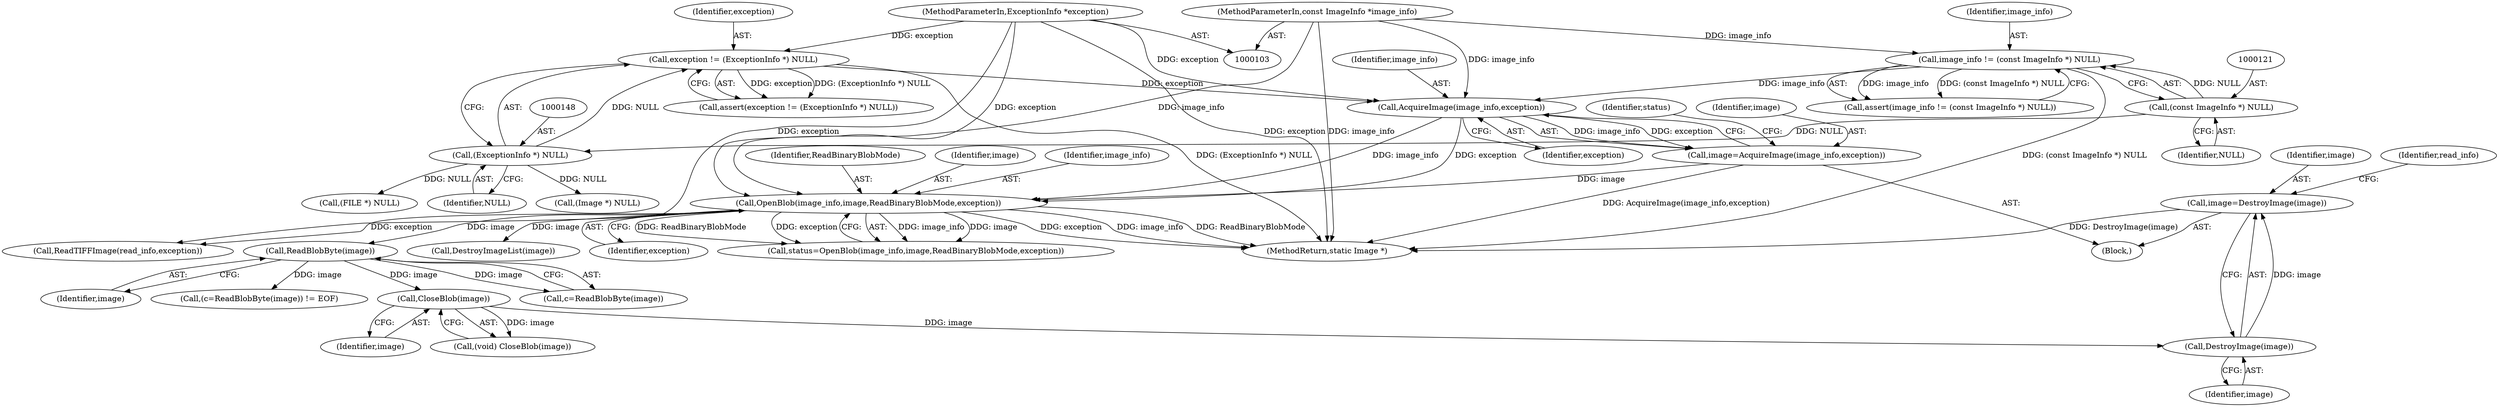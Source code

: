 digraph "0_ImageMagick_4e914bbe371433f0590cefdf3bd5f3a5710069f9@pointer" {
"1000465" [label="(Call,image=DestroyImage(image))"];
"1000467" [label="(Call,DestroyImage(image))"];
"1000463" [label="(Call,CloseBlob(image))"];
"1000426" [label="(Call,ReadBlobByte(image))"];
"1000163" [label="(Call,OpenBlob(image_info,image,ReadBinaryBlobMode,exception))"];
"1000158" [label="(Call,AcquireImage(image_info,exception))"];
"1000118" [label="(Call,image_info != (const ImageInfo *) NULL)"];
"1000104" [label="(MethodParameterIn,const ImageInfo *image_info)"];
"1000120" [label="(Call,(const ImageInfo *) NULL)"];
"1000145" [label="(Call,exception != (ExceptionInfo *) NULL)"];
"1000105" [label="(MethodParameterIn,ExceptionInfo *exception)"];
"1000147" [label="(Call,(ExceptionInfo *) NULL)"];
"1000156" [label="(Call,image=AcquireImage(image_info,exception))"];
"1000166" [label="(Identifier,ReadBinaryBlobMode)"];
"1000175" [label="(Call,DestroyImageList(image))"];
"1000467" [label="(Call,DestroyImage(image))"];
"1000486" [label="(Call,ReadTIFFImage(read_info,exception))"];
"1000464" [label="(Identifier,image)"];
"1000427" [label="(Identifier,image)"];
"1000122" [label="(Identifier,NULL)"];
"1000424" [label="(Call,c=ReadBlobByte(image))"];
"1000167" [label="(Identifier,exception)"];
"1000157" [label="(Identifier,image)"];
"1000104" [label="(MethodParameterIn,const ImageInfo *image_info)"];
"1000117" [label="(Call,assert(image_info != (const ImageInfo *) NULL))"];
"1000165" [label="(Identifier,image)"];
"1000466" [label="(Identifier,image)"];
"1000120" [label="(Call,(const ImageInfo *) NULL)"];
"1000161" [label="(Call,status=OpenBlob(image_info,image,ReadBinaryBlobMode,exception))"];
"1000156" [label="(Call,image=AcquireImage(image_info,exception))"];
"1000468" [label="(Identifier,image)"];
"1000164" [label="(Identifier,image_info)"];
"1000118" [label="(Call,image_info != (const ImageInfo *) NULL)"];
"1000465" [label="(Call,image=DestroyImage(image))"];
"1000119" [label="(Identifier,image_info)"];
"1000160" [label="(Identifier,exception)"];
"1000542" [label="(MethodReturn,static Image *)"];
"1000147" [label="(Call,(ExceptionInfo *) NULL)"];
"1000146" [label="(Identifier,exception)"];
"1000183" [label="(Call,(FILE *) NULL)"];
"1000178" [label="(Call,(Image *) NULL)"];
"1000461" [label="(Call,(void) CloseBlob(image))"];
"1000159" [label="(Identifier,image_info)"];
"1000162" [label="(Identifier,status)"];
"1000163" [label="(Call,OpenBlob(image_info,image,ReadBinaryBlobMode,exception))"];
"1000470" [label="(Identifier,read_info)"];
"1000106" [label="(Block,)"];
"1000423" [label="(Call,(c=ReadBlobByte(image)) != EOF)"];
"1000149" [label="(Identifier,NULL)"];
"1000426" [label="(Call,ReadBlobByte(image))"];
"1000463" [label="(Call,CloseBlob(image))"];
"1000145" [label="(Call,exception != (ExceptionInfo *) NULL)"];
"1000105" [label="(MethodParameterIn,ExceptionInfo *exception)"];
"1000158" [label="(Call,AcquireImage(image_info,exception))"];
"1000144" [label="(Call,assert(exception != (ExceptionInfo *) NULL))"];
"1000465" -> "1000106"  [label="AST: "];
"1000465" -> "1000467"  [label="CFG: "];
"1000466" -> "1000465"  [label="AST: "];
"1000467" -> "1000465"  [label="AST: "];
"1000470" -> "1000465"  [label="CFG: "];
"1000465" -> "1000542"  [label="DDG: DestroyImage(image)"];
"1000467" -> "1000465"  [label="DDG: image"];
"1000467" -> "1000468"  [label="CFG: "];
"1000468" -> "1000467"  [label="AST: "];
"1000463" -> "1000467"  [label="DDG: image"];
"1000463" -> "1000461"  [label="AST: "];
"1000463" -> "1000464"  [label="CFG: "];
"1000464" -> "1000463"  [label="AST: "];
"1000461" -> "1000463"  [label="CFG: "];
"1000463" -> "1000461"  [label="DDG: image"];
"1000426" -> "1000463"  [label="DDG: image"];
"1000426" -> "1000424"  [label="AST: "];
"1000426" -> "1000427"  [label="CFG: "];
"1000427" -> "1000426"  [label="AST: "];
"1000424" -> "1000426"  [label="CFG: "];
"1000426" -> "1000423"  [label="DDG: image"];
"1000426" -> "1000424"  [label="DDG: image"];
"1000163" -> "1000426"  [label="DDG: image"];
"1000163" -> "1000161"  [label="AST: "];
"1000163" -> "1000167"  [label="CFG: "];
"1000164" -> "1000163"  [label="AST: "];
"1000165" -> "1000163"  [label="AST: "];
"1000166" -> "1000163"  [label="AST: "];
"1000167" -> "1000163"  [label="AST: "];
"1000161" -> "1000163"  [label="CFG: "];
"1000163" -> "1000542"  [label="DDG: image_info"];
"1000163" -> "1000542"  [label="DDG: ReadBinaryBlobMode"];
"1000163" -> "1000542"  [label="DDG: exception"];
"1000163" -> "1000161"  [label="DDG: image_info"];
"1000163" -> "1000161"  [label="DDG: image"];
"1000163" -> "1000161"  [label="DDG: ReadBinaryBlobMode"];
"1000163" -> "1000161"  [label="DDG: exception"];
"1000158" -> "1000163"  [label="DDG: image_info"];
"1000158" -> "1000163"  [label="DDG: exception"];
"1000104" -> "1000163"  [label="DDG: image_info"];
"1000156" -> "1000163"  [label="DDG: image"];
"1000105" -> "1000163"  [label="DDG: exception"];
"1000163" -> "1000175"  [label="DDG: image"];
"1000163" -> "1000486"  [label="DDG: exception"];
"1000158" -> "1000156"  [label="AST: "];
"1000158" -> "1000160"  [label="CFG: "];
"1000159" -> "1000158"  [label="AST: "];
"1000160" -> "1000158"  [label="AST: "];
"1000156" -> "1000158"  [label="CFG: "];
"1000158" -> "1000156"  [label="DDG: image_info"];
"1000158" -> "1000156"  [label="DDG: exception"];
"1000118" -> "1000158"  [label="DDG: image_info"];
"1000104" -> "1000158"  [label="DDG: image_info"];
"1000145" -> "1000158"  [label="DDG: exception"];
"1000105" -> "1000158"  [label="DDG: exception"];
"1000118" -> "1000117"  [label="AST: "];
"1000118" -> "1000120"  [label="CFG: "];
"1000119" -> "1000118"  [label="AST: "];
"1000120" -> "1000118"  [label="AST: "];
"1000117" -> "1000118"  [label="CFG: "];
"1000118" -> "1000542"  [label="DDG: (const ImageInfo *) NULL"];
"1000118" -> "1000117"  [label="DDG: image_info"];
"1000118" -> "1000117"  [label="DDG: (const ImageInfo *) NULL"];
"1000104" -> "1000118"  [label="DDG: image_info"];
"1000120" -> "1000118"  [label="DDG: NULL"];
"1000104" -> "1000103"  [label="AST: "];
"1000104" -> "1000542"  [label="DDG: image_info"];
"1000120" -> "1000122"  [label="CFG: "];
"1000121" -> "1000120"  [label="AST: "];
"1000122" -> "1000120"  [label="AST: "];
"1000120" -> "1000147"  [label="DDG: NULL"];
"1000145" -> "1000144"  [label="AST: "];
"1000145" -> "1000147"  [label="CFG: "];
"1000146" -> "1000145"  [label="AST: "];
"1000147" -> "1000145"  [label="AST: "];
"1000144" -> "1000145"  [label="CFG: "];
"1000145" -> "1000542"  [label="DDG: (ExceptionInfo *) NULL"];
"1000145" -> "1000144"  [label="DDG: exception"];
"1000145" -> "1000144"  [label="DDG: (ExceptionInfo *) NULL"];
"1000105" -> "1000145"  [label="DDG: exception"];
"1000147" -> "1000145"  [label="DDG: NULL"];
"1000105" -> "1000103"  [label="AST: "];
"1000105" -> "1000542"  [label="DDG: exception"];
"1000105" -> "1000486"  [label="DDG: exception"];
"1000147" -> "1000149"  [label="CFG: "];
"1000148" -> "1000147"  [label="AST: "];
"1000149" -> "1000147"  [label="AST: "];
"1000147" -> "1000178"  [label="DDG: NULL"];
"1000147" -> "1000183"  [label="DDG: NULL"];
"1000156" -> "1000106"  [label="AST: "];
"1000157" -> "1000156"  [label="AST: "];
"1000162" -> "1000156"  [label="CFG: "];
"1000156" -> "1000542"  [label="DDG: AcquireImage(image_info,exception)"];
}
